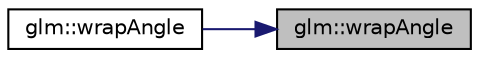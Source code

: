 digraph "glm::wrapAngle"
{
 // LATEX_PDF_SIZE
  edge [fontname="Helvetica",fontsize="10",labelfontname="Helvetica",labelfontsize="10"];
  node [fontname="Helvetica",fontsize="10",shape=record];
  rankdir="RL";
  Node1 [label="glm::wrapAngle",height=0.2,width=0.4,color="black", fillcolor="grey75", style="filled", fontcolor="black",tooltip=" "];
  Node1 -> Node2 [dir="back",color="midnightblue",fontsize="10",style="solid",fontname="Helvetica"];
  Node2 [label="glm::wrapAngle",height=0.2,width=0.4,color="black", fillcolor="white", style="filled",URL="$namespaceglm.html#a643ff6d35f2ea3652029cf4197ca900e",tooltip=" "];
}
